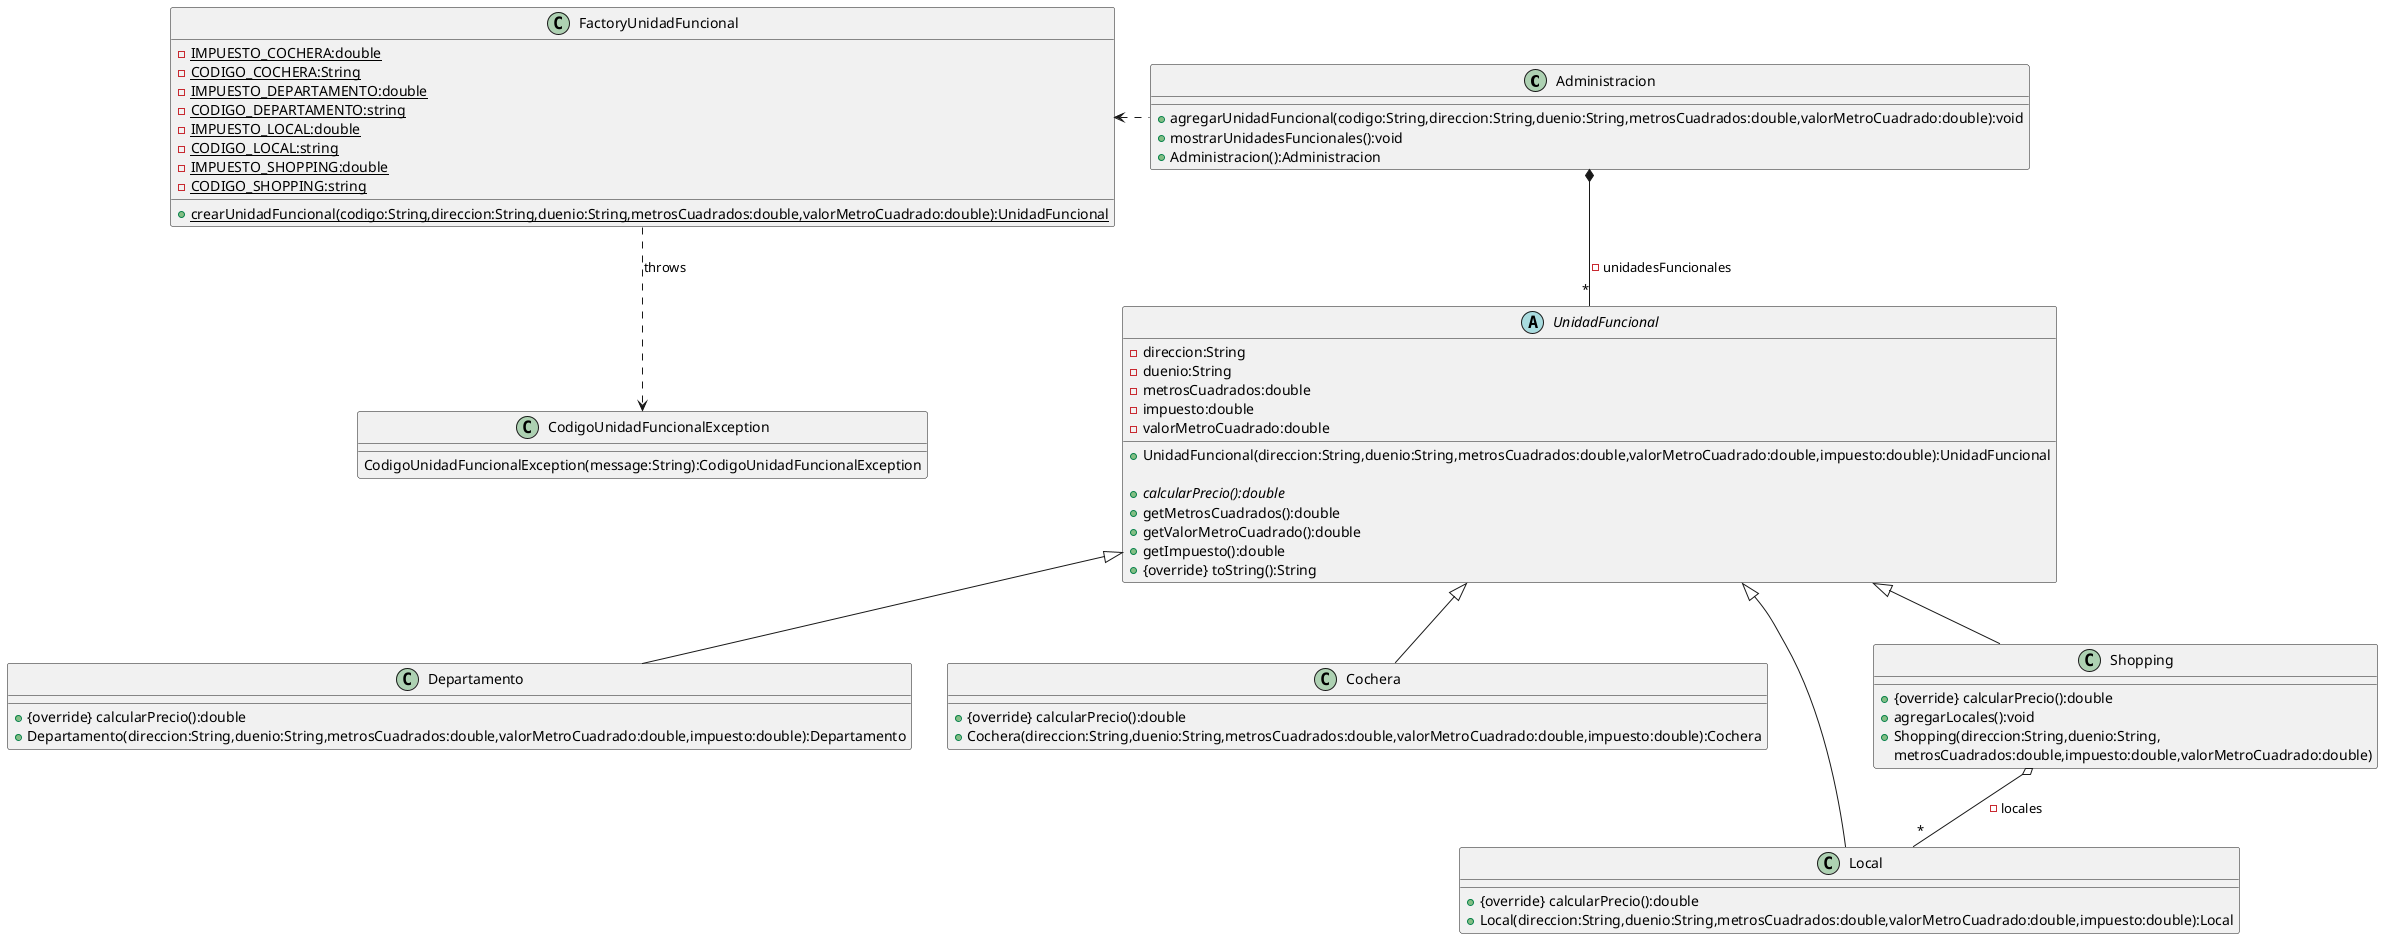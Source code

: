 @startuml
class Administracion{
+agregarUnidadFuncional(codigo:String,direccion:String,duenio:String,metrosCuadrados:double,valorMetroCuadrado:double):void
+mostrarUnidadesFuncionales():void
+Administracion():Administracion
}

abstract class UnidadFuncional{
-direccion:String
-duenio:String
-metrosCuadrados:double
-impuesto:double
-valorMetroCuadrado:double

+UnidadFuncional(direccion:String,duenio:String,metrosCuadrados:double,valorMetroCuadrado:double,impuesto:double):UnidadFuncional

+{abstract} calcularPrecio():double
+getMetrosCuadrados():double
+getValorMetroCuadrado():double
+getImpuesto():double
+{override} toString():String

}

class FactoryUnidadFuncional{
-{static} IMPUESTO_COCHERA:double
-{static} CODIGO_COCHERA:String
-{static} IMPUESTO_DEPARTAMENTO:double
-{static} CODIGO_DEPARTAMENTO:string
-{static} IMPUESTO_LOCAL:double
-{static} CODIGO_LOCAL:string
-{static} IMPUESTO_SHOPPING:double
-{static} CODIGO_SHOPPING:string


+{static} crearUnidadFuncional(codigo:String,direccion:String,duenio:String,metrosCuadrados:double,valorMetroCuadrado:double):UnidadFuncional
}

class CodigoUnidadFuncionalException{
 CodigoUnidadFuncionalException(message:String):CodigoUnidadFuncionalException
}

class Departamento{
+{override} calcularPrecio():double
+Departamento(direccion:String,duenio:String,metrosCuadrados:double,valorMetroCuadrado:double,impuesto:double):Departamento
}

class Cochera{
+{override} calcularPrecio():double
+Cochera(direccion:String,duenio:String,metrosCuadrados:double,valorMetroCuadrado:double,impuesto:double):Cochera
}


class Local{
+{override} calcularPrecio():double
+Local(direccion:String,duenio:String,metrosCuadrados:double,valorMetroCuadrado:double,impuesto:double):Local
}


class Shopping{
+{override} calcularPrecio():double
+agregarLocales():void
+Shopping(direccion:String,duenio:String,
metrosCuadrados:double,impuesto:double,valorMetroCuadrado:double)
}

Administracion *-- "*" UnidadFuncional: -unidadesFuncionales
Administracion .left.> FactoryUnidadFuncional
Departamento -up-|> UnidadFuncional
Cochera -up-|> UnidadFuncional
Local -up-|> UnidadFuncional
Shopping -up-|> UnidadFuncional
Shopping o-- "*" Local:-locales
FactoryUnidadFuncional ..>CodigoUnidadFuncionalException:throws

@enduml

